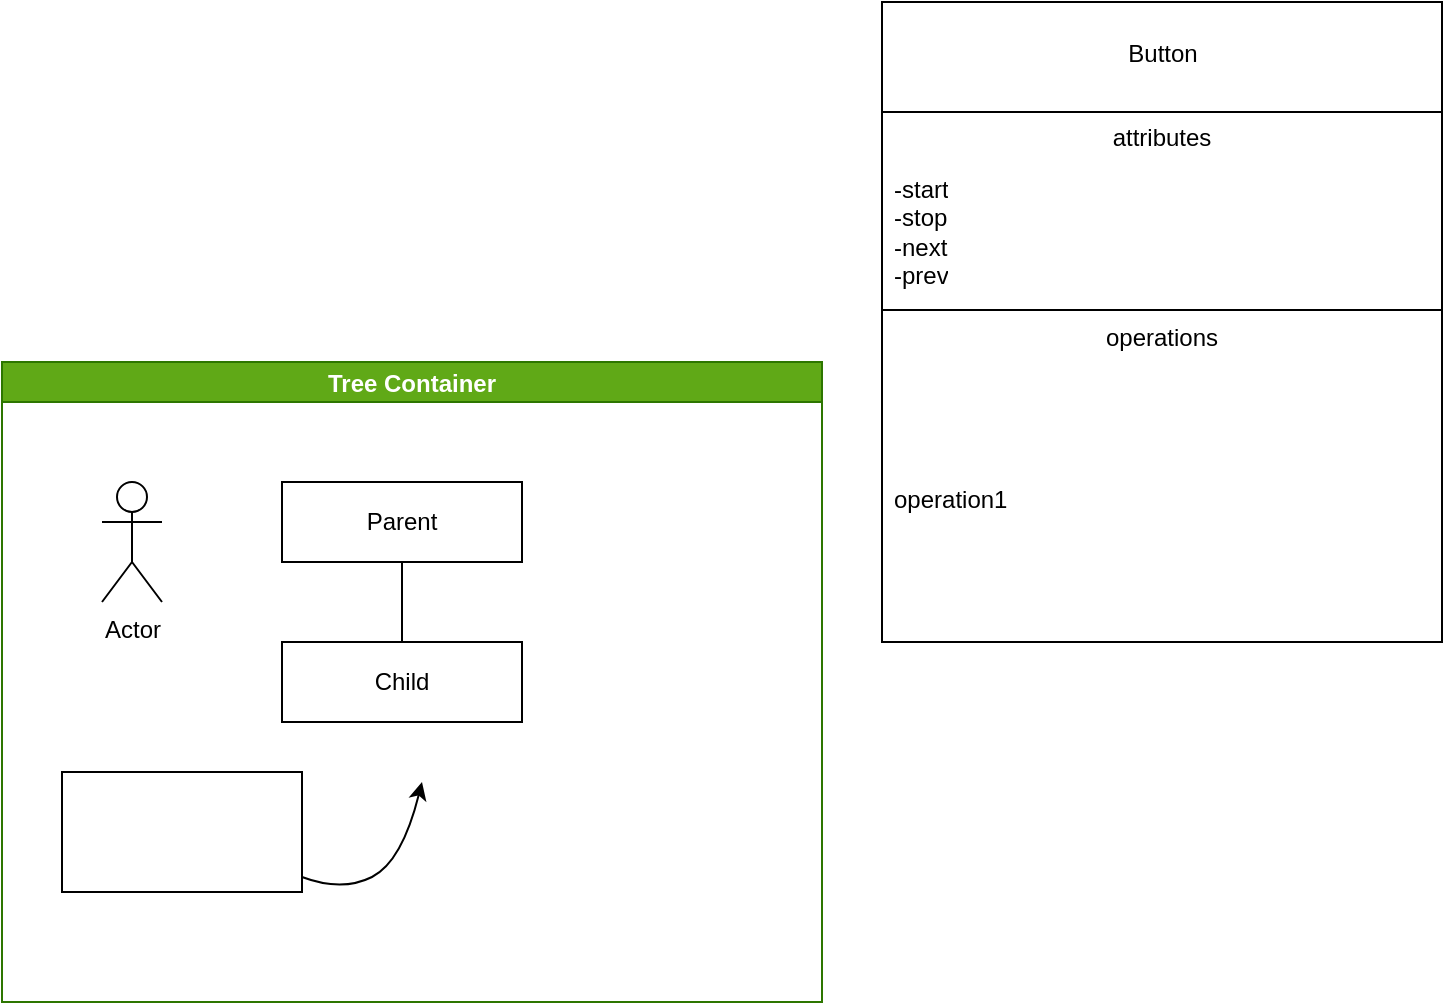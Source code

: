 <mxfile>
    <diagram id="qO99MgrthgCib0eAF7Ht" name="ページ1">
        <mxGraphModel dx="855" dy="694" grid="1" gridSize="10" guides="1" tooltips="1" connect="1" arrows="1" fold="1" page="1" pageScale="1" pageWidth="827" pageHeight="1169" math="0" shadow="0">
            <root>
                <mxCell id="0"/>
                <mxCell id="1" parent="0"/>
                <mxCell id="2" value="Actor" style="shape=umlActor;verticalLabelPosition=bottom;verticalAlign=top;html=1;outlineConnect=0;" vertex="1" parent="1">
                    <mxGeometry x="90" y="380" width="30" height="60" as="geometry"/>
                </mxCell>
                <mxCell id="3" value="Tree Container" style="swimlane;startSize=20;horizontal=1;containerType=tree;fillColor=#60a917;strokeColor=#2D7600;fontColor=#ffffff;" vertex="1" parent="1">
                    <mxGeometry x="40" y="320" width="410" height="320" as="geometry"/>
                </mxCell>
                <mxCell id="4" value="" style="edgeStyle=elbowEdgeStyle;elbow=vertical;startArrow=none;endArrow=none;rounded=0;" edge="1" parent="3" source="5" target="6">
                    <mxGeometry relative="1" as="geometry"/>
                </mxCell>
                <mxCell id="5" value="Parent" style="whiteSpace=wrap;html=1;treeFolding=1;treeMoving=1;newEdgeStyle={&quot;edgeStyle&quot;:&quot;elbowEdgeStyle&quot;,&quot;startArrow&quot;:&quot;none&quot;,&quot;endArrow&quot;:&quot;none&quot;};" vertex="1" parent="3">
                    <mxGeometry x="140" y="60" width="120" height="40" as="geometry"/>
                </mxCell>
                <mxCell id="6" value="Child" style="whiteSpace=wrap;html=1;treeFolding=1;treeMoving=1;newEdgeStyle={&quot;edgeStyle&quot;:&quot;elbowEdgeStyle&quot;,&quot;startArrow&quot;:&quot;none&quot;,&quot;endArrow&quot;:&quot;none&quot;};" vertex="1" parent="3">
                    <mxGeometry x="140" y="140" width="120" height="40" as="geometry"/>
                </mxCell>
                <mxCell id="7" value="" style="rounded=0;whiteSpace=wrap;html=1;" vertex="1" parent="3">
                    <mxGeometry x="30" y="205" width="120" height="60" as="geometry"/>
                </mxCell>
                <mxCell id="8" value="" style="curved=1;endArrow=classic;html=1;" edge="1" parent="1" source="7">
                    <mxGeometry width="50" height="50" relative="1" as="geometry">
                        <mxPoint x="250" y="550" as="sourcePoint"/>
                        <mxPoint x="250" y="530" as="targetPoint"/>
                        <Array as="points">
                            <mxPoint x="210" y="585"/>
                            <mxPoint x="240" y="570"/>
                        </Array>
                    </mxGeometry>
                </mxCell>
                <mxCell id="17" value="&lt;p&gt;Button&lt;/p&gt;" style="swimlane;fontStyle=0;align=center;verticalAlign=top;childLayout=stackLayout;horizontal=1;startSize=55;horizontalStack=0;resizeParent=1;resizeParentMax=0;resizeLast=0;collapsible=0;marginBottom=0;html=1;" vertex="1" parent="1">
                    <mxGeometry x="480" y="140" width="280" height="320" as="geometry"/>
                </mxCell>
                <mxCell id="18" value="attributes" style="text;html=1;strokeColor=none;fillColor=none;align=center;verticalAlign=middle;spacingLeft=4;spacingRight=4;overflow=hidden;rotatable=0;points=[[0,0.5],[1,0.5]];portConstraint=eastwest;" vertex="1" parent="17">
                    <mxGeometry y="55" width="280" height="25" as="geometry"/>
                </mxCell>
                <mxCell id="19" value="-start&lt;br&gt;-stop&lt;br&gt;-next&lt;br&gt;-prev" style="text;html=1;fillColor=none;align=left;verticalAlign=middle;spacingLeft=4;spacingRight=4;overflow=hidden;rotatable=0;points=[[0,0.5],[1,0.5]];portConstraint=eastwest;shadow=0;" vertex="1" parent="17">
                    <mxGeometry y="80" width="280" height="70" as="geometry"/>
                </mxCell>
                <mxCell id="22" value="" style="line;strokeWidth=1;fillColor=none;align=left;verticalAlign=middle;spacingTop=-1;spacingLeft=3;spacingRight=3;rotatable=0;labelPosition=right;points=[];portConstraint=eastwest;" vertex="1" parent="17">
                    <mxGeometry y="150" width="280" height="8" as="geometry"/>
                </mxCell>
                <mxCell id="23" value="operations" style="text;html=1;strokeColor=none;fillColor=none;align=center;verticalAlign=middle;spacingLeft=4;spacingRight=4;overflow=hidden;rotatable=0;points=[[0,0.5],[1,0.5]];portConstraint=eastwest;" vertex="1" parent="17">
                    <mxGeometry y="158" width="280" height="20" as="geometry"/>
                </mxCell>
                <mxCell id="24" value="operation1" style="text;html=1;strokeColor=none;fillColor=none;align=left;verticalAlign=middle;spacingLeft=4;spacingRight=4;overflow=hidden;rotatable=0;points=[[0,0.5],[1,0.5]];portConstraint=eastwest;" vertex="1" parent="17">
                    <mxGeometry y="178" width="280" height="142" as="geometry"/>
                </mxCell>
            </root>
        </mxGraphModel>
    </diagram>
</mxfile>